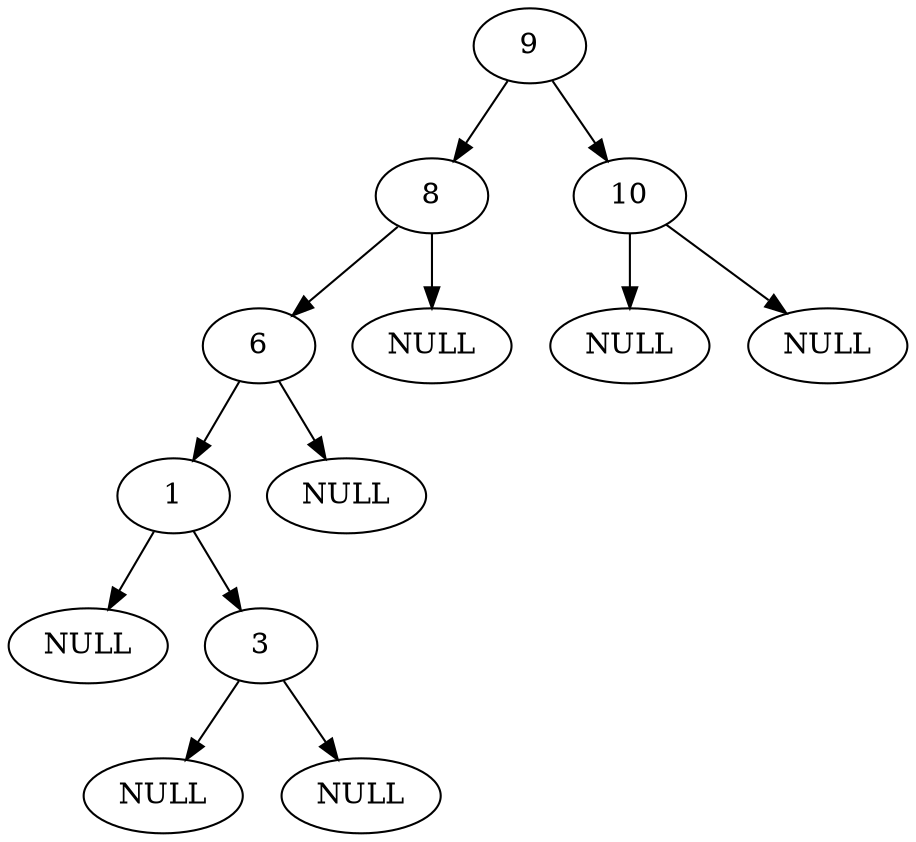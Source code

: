 digraph {
	9 -> 8;
	9 -> 10;
	10 -> {NULL0[label="NULL"]};
	10 -> {NULL1[label="NULL"]};
	8 -> 6;
	8 -> {NULL2[label="NULL"]};
	6 -> 1;
	6 -> {NULL3[label="NULL"]};
	1 -> {NULL4[label="NULL"]};
	1 -> 3;
	3 -> {NULL5[label="NULL"]};
	3 -> {NULL6[label="NULL"]};
}

